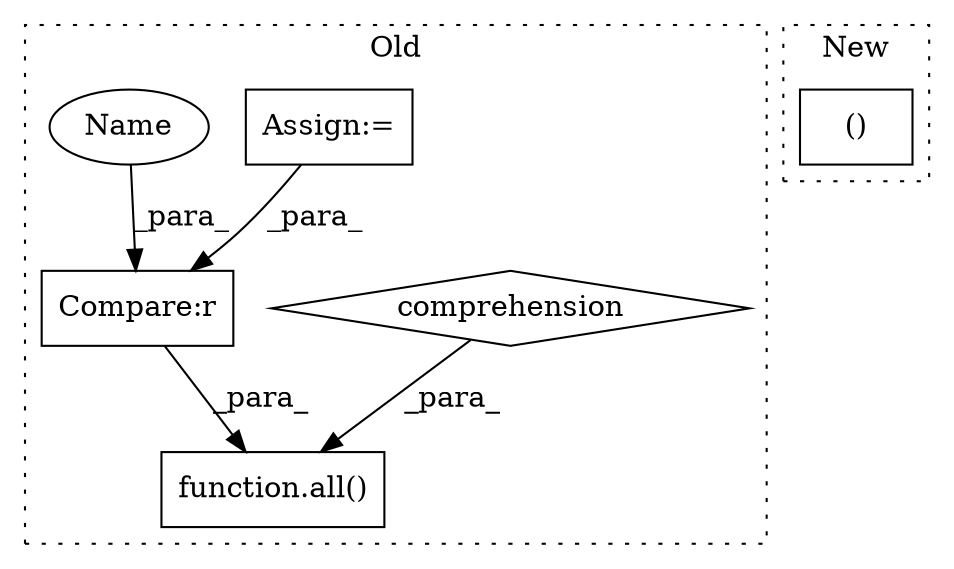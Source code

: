 digraph G {
subgraph cluster0 {
1 [label="function.all()" a="75" s="5418,5451" l="4,1" shape="box"];
3 [label="comprehension" a="45" s="5437" l="3" shape="diamond"];
4 [label="Compare:r" a="40" s="5423" l="13" shape="box"];
5 [label="Assign:=" a="68" s="4747" l="3" shape="box"];
6 [label="Name" a="87" s="5423" l="1" shape="ellipse"];
label = "Old";
style="dotted";
}
subgraph cluster1 {
2 [label="()" a="54" s="4872" l="6" shape="box"];
label = "New";
style="dotted";
}
3 -> 1 [label="_para_"];
4 -> 1 [label="_para_"];
5 -> 4 [label="_para_"];
6 -> 4 [label="_para_"];
}